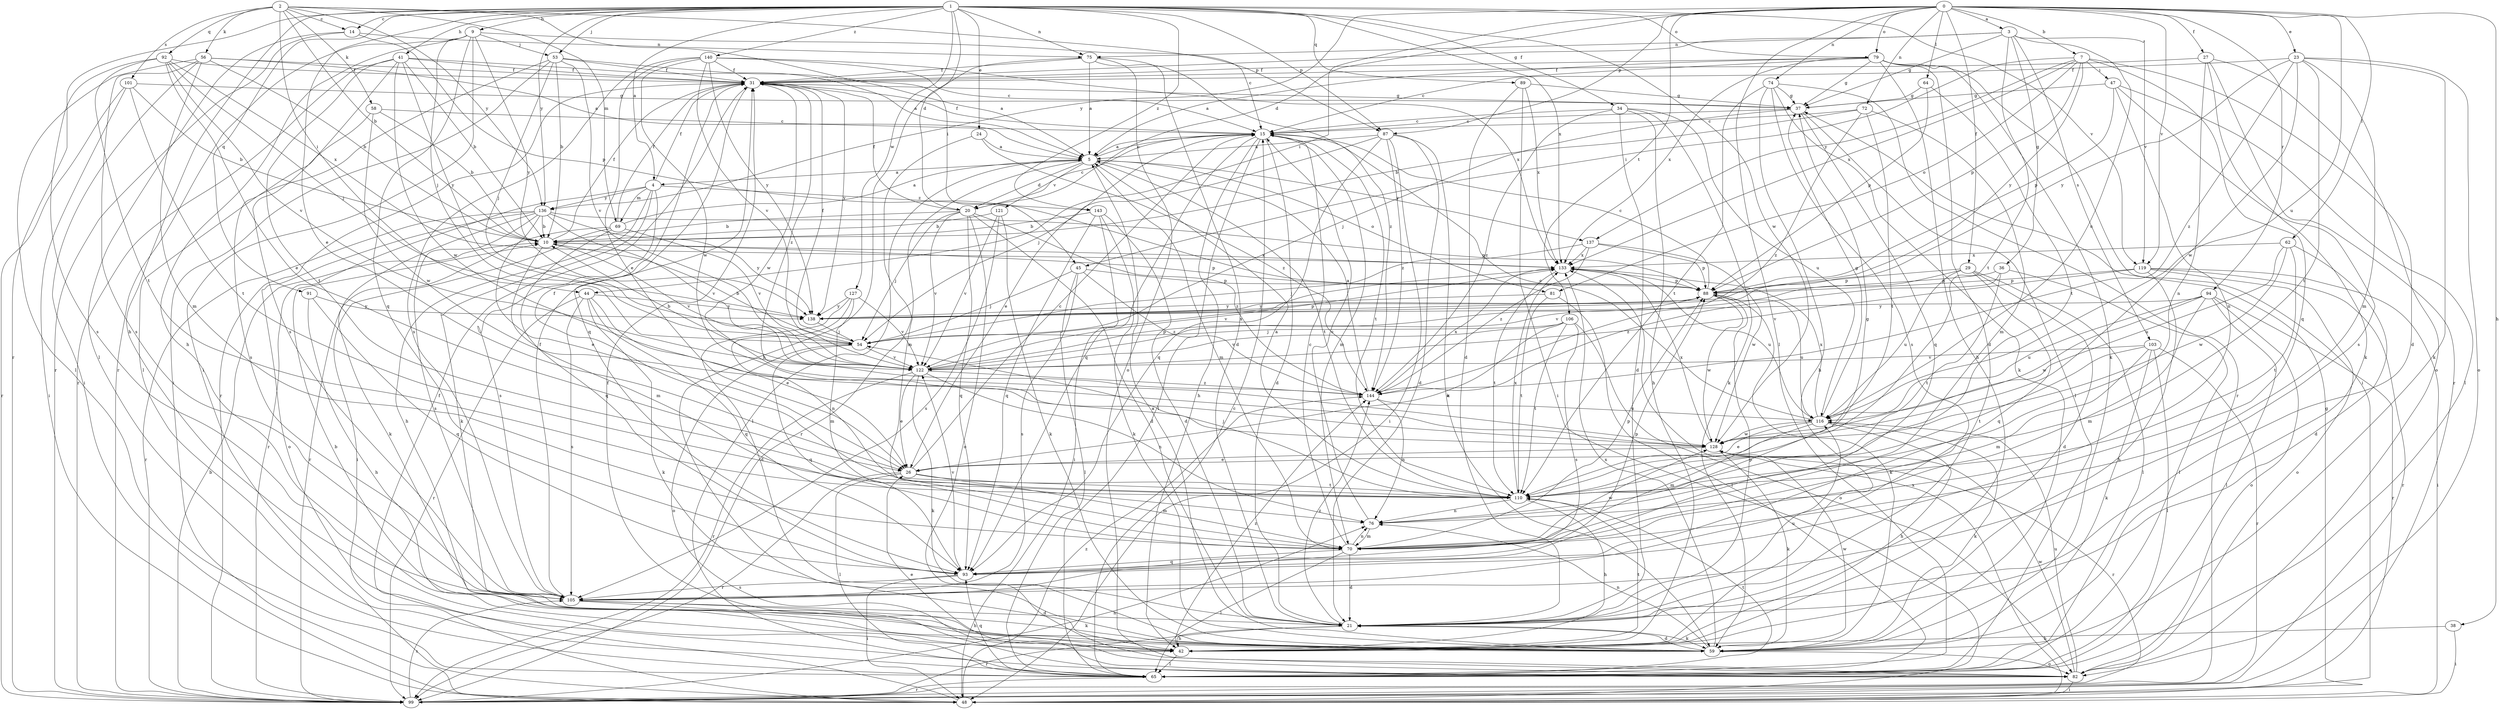 strict digraph  {
0;
1;
2;
3;
4;
5;
7;
9;
10;
14;
15;
20;
21;
23;
24;
26;
27;
29;
31;
34;
36;
37;
38;
41;
42;
44;
45;
47;
48;
53;
54;
56;
58;
59;
62;
64;
65;
69;
70;
72;
74;
75;
76;
79;
81;
82;
87;
88;
89;
91;
92;
93;
94;
99;
101;
103;
105;
106;
110;
116;
119;
121;
122;
127;
128;
133;
136;
137;
138;
140;
143;
144;
0 -> 3  [label=a];
0 -> 7  [label=b];
0 -> 20  [label=d];
0 -> 23  [label=e];
0 -> 27  [label=f];
0 -> 29  [label=f];
0 -> 38  [label=h];
0 -> 44  [label=i];
0 -> 62  [label=l];
0 -> 64  [label=l];
0 -> 65  [label=l];
0 -> 72  [label=n];
0 -> 74  [label=n];
0 -> 79  [label=o];
0 -> 87  [label=p];
0 -> 94  [label=r];
0 -> 106  [label=t];
0 -> 116  [label=u];
0 -> 119  [label=v];
0 -> 136  [label=y];
1 -> 4  [label=a];
1 -> 9  [label=b];
1 -> 14  [label=c];
1 -> 20  [label=d];
1 -> 24  [label=e];
1 -> 26  [label=e];
1 -> 34  [label=g];
1 -> 41  [label=h];
1 -> 42  [label=h];
1 -> 53  [label=j];
1 -> 75  [label=n];
1 -> 79  [label=o];
1 -> 87  [label=p];
1 -> 89  [label=q];
1 -> 91  [label=q];
1 -> 99  [label=r];
1 -> 119  [label=v];
1 -> 127  [label=w];
1 -> 128  [label=w];
1 -> 133  [label=x];
1 -> 136  [label=y];
1 -> 140  [label=z];
1 -> 143  [label=z];
2 -> 10  [label=b];
2 -> 14  [label=c];
2 -> 44  [label=i];
2 -> 45  [label=i];
2 -> 56  [label=k];
2 -> 58  [label=k];
2 -> 69  [label=m];
2 -> 87  [label=p];
2 -> 92  [label=q];
2 -> 101  [label=s];
2 -> 136  [label=y];
3 -> 31  [label=f];
3 -> 36  [label=g];
3 -> 37  [label=g];
3 -> 75  [label=n];
3 -> 103  [label=s];
3 -> 110  [label=t];
3 -> 116  [label=u];
3 -> 119  [label=v];
4 -> 31  [label=f];
4 -> 42  [label=h];
4 -> 59  [label=k];
4 -> 69  [label=m];
4 -> 99  [label=r];
4 -> 105  [label=s];
4 -> 136  [label=y];
4 -> 143  [label=z];
5 -> 4  [label=a];
5 -> 15  [label=c];
5 -> 20  [label=d];
5 -> 65  [label=l];
5 -> 70  [label=m];
5 -> 81  [label=o];
5 -> 99  [label=r];
5 -> 110  [label=t];
5 -> 121  [label=v];
5 -> 137  [label=y];
7 -> 21  [label=d];
7 -> 45  [label=i];
7 -> 47  [label=i];
7 -> 81  [label=o];
7 -> 88  [label=p];
7 -> 93  [label=q];
7 -> 133  [label=x];
7 -> 137  [label=y];
7 -> 138  [label=y];
9 -> 15  [label=c];
9 -> 42  [label=h];
9 -> 48  [label=i];
9 -> 53  [label=j];
9 -> 54  [label=j];
9 -> 93  [label=q];
9 -> 99  [label=r];
9 -> 138  [label=y];
10 -> 31  [label=f];
10 -> 70  [label=m];
10 -> 88  [label=p];
10 -> 122  [label=v];
10 -> 133  [label=x];
14 -> 65  [label=l];
14 -> 75  [label=n];
14 -> 88  [label=p];
14 -> 99  [label=r];
15 -> 5  [label=a];
15 -> 21  [label=d];
15 -> 26  [label=e];
15 -> 31  [label=f];
15 -> 42  [label=h];
15 -> 65  [label=l];
15 -> 70  [label=m];
15 -> 93  [label=q];
15 -> 110  [label=t];
20 -> 10  [label=b];
20 -> 15  [label=c];
20 -> 21  [label=d];
20 -> 31  [label=f];
20 -> 54  [label=j];
20 -> 82  [label=o];
20 -> 93  [label=q];
20 -> 122  [label=v];
20 -> 144  [label=z];
21 -> 42  [label=h];
21 -> 59  [label=k];
21 -> 88  [label=p];
21 -> 99  [label=r];
21 -> 116  [label=u];
21 -> 144  [label=z];
23 -> 31  [label=f];
23 -> 59  [label=k];
23 -> 70  [label=m];
23 -> 82  [label=o];
23 -> 110  [label=t];
23 -> 128  [label=w];
23 -> 138  [label=y];
23 -> 144  [label=z];
24 -> 5  [label=a];
24 -> 70  [label=m];
24 -> 144  [label=z];
26 -> 15  [label=c];
26 -> 65  [label=l];
26 -> 70  [label=m];
26 -> 99  [label=r];
26 -> 110  [label=t];
27 -> 31  [label=f];
27 -> 59  [label=k];
27 -> 76  [label=n];
27 -> 82  [label=o];
27 -> 99  [label=r];
29 -> 21  [label=d];
29 -> 65  [label=l];
29 -> 88  [label=p];
29 -> 93  [label=q];
29 -> 116  [label=u];
29 -> 122  [label=v];
31 -> 37  [label=g];
31 -> 93  [label=q];
31 -> 99  [label=r];
31 -> 128  [label=w];
31 -> 138  [label=y];
31 -> 144  [label=z];
34 -> 15  [label=c];
34 -> 21  [label=d];
34 -> 42  [label=h];
34 -> 59  [label=k];
34 -> 116  [label=u];
34 -> 144  [label=z];
36 -> 65  [label=l];
36 -> 88  [label=p];
36 -> 110  [label=t];
36 -> 144  [label=z];
37 -> 15  [label=c];
37 -> 54  [label=j];
37 -> 65  [label=l];
37 -> 93  [label=q];
38 -> 42  [label=h];
38 -> 48  [label=i];
41 -> 5  [label=a];
41 -> 10  [label=b];
41 -> 31  [label=f];
41 -> 99  [label=r];
41 -> 105  [label=s];
41 -> 110  [label=t];
41 -> 128  [label=w];
41 -> 138  [label=y];
42 -> 65  [label=l];
42 -> 110  [label=t];
42 -> 144  [label=z];
44 -> 26  [label=e];
44 -> 59  [label=k];
44 -> 93  [label=q];
44 -> 99  [label=r];
44 -> 105  [label=s];
44 -> 138  [label=y];
45 -> 54  [label=j];
45 -> 65  [label=l];
45 -> 88  [label=p];
45 -> 105  [label=s];
45 -> 144  [label=z];
47 -> 37  [label=g];
47 -> 65  [label=l];
47 -> 76  [label=n];
47 -> 88  [label=p];
47 -> 105  [label=s];
48 -> 31  [label=f];
48 -> 37  [label=g];
48 -> 133  [label=x];
48 -> 144  [label=z];
53 -> 5  [label=a];
53 -> 10  [label=b];
53 -> 31  [label=f];
53 -> 48  [label=i];
53 -> 54  [label=j];
53 -> 65  [label=l];
53 -> 122  [label=v];
54 -> 10  [label=b];
54 -> 31  [label=f];
54 -> 82  [label=o];
54 -> 93  [label=q];
54 -> 122  [label=v];
56 -> 5  [label=a];
56 -> 10  [label=b];
56 -> 31  [label=f];
56 -> 48  [label=i];
56 -> 65  [label=l];
56 -> 70  [label=m];
56 -> 105  [label=s];
58 -> 10  [label=b];
58 -> 15  [label=c];
58 -> 105  [label=s];
58 -> 128  [label=w];
59 -> 5  [label=a];
59 -> 10  [label=b];
59 -> 21  [label=d];
59 -> 76  [label=n];
59 -> 82  [label=o];
59 -> 128  [label=w];
59 -> 133  [label=x];
62 -> 21  [label=d];
62 -> 110  [label=t];
62 -> 116  [label=u];
62 -> 128  [label=w];
62 -> 133  [label=x];
64 -> 37  [label=g];
64 -> 88  [label=p];
64 -> 110  [label=t];
65 -> 15  [label=c];
65 -> 93  [label=q];
65 -> 99  [label=r];
65 -> 110  [label=t];
69 -> 5  [label=a];
69 -> 31  [label=f];
69 -> 48  [label=i];
69 -> 93  [label=q];
69 -> 99  [label=r];
69 -> 122  [label=v];
70 -> 15  [label=c];
70 -> 21  [label=d];
70 -> 65  [label=l];
70 -> 76  [label=n];
70 -> 88  [label=p];
70 -> 93  [label=q];
70 -> 128  [label=w];
72 -> 10  [label=b];
72 -> 15  [label=c];
72 -> 70  [label=m];
72 -> 110  [label=t];
72 -> 144  [label=z];
74 -> 37  [label=g];
74 -> 42  [label=h];
74 -> 59  [label=k];
74 -> 99  [label=r];
74 -> 105  [label=s];
74 -> 110  [label=t];
75 -> 5  [label=a];
75 -> 21  [label=d];
75 -> 31  [label=f];
75 -> 42  [label=h];
75 -> 82  [label=o];
75 -> 144  [label=z];
76 -> 15  [label=c];
76 -> 37  [label=g];
76 -> 70  [label=m];
79 -> 5  [label=a];
79 -> 15  [label=c];
79 -> 21  [label=d];
79 -> 31  [label=f];
79 -> 37  [label=g];
79 -> 42  [label=h];
79 -> 48  [label=i];
79 -> 59  [label=k];
79 -> 133  [label=x];
81 -> 65  [label=l];
81 -> 110  [label=t];
81 -> 138  [label=y];
82 -> 26  [label=e];
82 -> 31  [label=f];
82 -> 48  [label=i];
82 -> 116  [label=u];
82 -> 128  [label=w];
87 -> 5  [label=a];
87 -> 21  [label=d];
87 -> 48  [label=i];
87 -> 54  [label=j];
87 -> 59  [label=k];
87 -> 93  [label=q];
87 -> 144  [label=z];
88 -> 15  [label=c];
88 -> 59  [label=k];
88 -> 116  [label=u];
88 -> 128  [label=w];
88 -> 138  [label=y];
89 -> 21  [label=d];
89 -> 37  [label=g];
89 -> 48  [label=i];
89 -> 133  [label=x];
91 -> 42  [label=h];
91 -> 93  [label=q];
91 -> 138  [label=y];
92 -> 26  [label=e];
92 -> 31  [label=f];
92 -> 54  [label=j];
92 -> 105  [label=s];
92 -> 110  [label=t];
92 -> 122  [label=v];
92 -> 133  [label=x];
93 -> 48  [label=i];
93 -> 88  [label=p];
93 -> 105  [label=s];
93 -> 122  [label=v];
94 -> 65  [label=l];
94 -> 70  [label=m];
94 -> 82  [label=o];
94 -> 99  [label=r];
94 -> 116  [label=u];
94 -> 128  [label=w];
94 -> 138  [label=y];
99 -> 10  [label=b];
99 -> 76  [label=n];
99 -> 105  [label=s];
101 -> 10  [label=b];
101 -> 37  [label=g];
101 -> 48  [label=i];
101 -> 99  [label=r];
101 -> 110  [label=t];
103 -> 59  [label=k];
103 -> 65  [label=l];
103 -> 70  [label=m];
103 -> 99  [label=r];
103 -> 110  [label=t];
103 -> 122  [label=v];
105 -> 21  [label=d];
105 -> 31  [label=f];
105 -> 42  [label=h];
105 -> 59  [label=k];
106 -> 26  [label=e];
106 -> 54  [label=j];
106 -> 82  [label=o];
106 -> 105  [label=s];
106 -> 110  [label=t];
106 -> 122  [label=v];
110 -> 5  [label=a];
110 -> 31  [label=f];
110 -> 42  [label=h];
110 -> 54  [label=j];
110 -> 76  [label=n];
110 -> 133  [label=x];
116 -> 15  [label=c];
116 -> 26  [label=e];
116 -> 37  [label=g];
116 -> 42  [label=h];
116 -> 59  [label=k];
116 -> 70  [label=m];
116 -> 128  [label=w];
116 -> 133  [label=x];
119 -> 42  [label=h];
119 -> 48  [label=i];
119 -> 82  [label=o];
119 -> 88  [label=p];
119 -> 99  [label=r];
119 -> 122  [label=v];
121 -> 10  [label=b];
121 -> 59  [label=k];
121 -> 105  [label=s];
121 -> 122  [label=v];
122 -> 10  [label=b];
122 -> 26  [label=e];
122 -> 59  [label=k];
122 -> 76  [label=n];
122 -> 88  [label=p];
122 -> 99  [label=r];
122 -> 133  [label=x];
122 -> 144  [label=z];
127 -> 21  [label=d];
127 -> 70  [label=m];
127 -> 76  [label=n];
127 -> 122  [label=v];
127 -> 138  [label=y];
128 -> 26  [label=e];
128 -> 59  [label=k];
128 -> 99  [label=r];
128 -> 133  [label=x];
133 -> 88  [label=p];
133 -> 110  [label=t];
133 -> 116  [label=u];
133 -> 122  [label=v];
136 -> 10  [label=b];
136 -> 26  [label=e];
136 -> 59  [label=k];
136 -> 82  [label=o];
136 -> 88  [label=p];
136 -> 99  [label=r];
136 -> 105  [label=s];
136 -> 122  [label=v];
136 -> 138  [label=y];
137 -> 54  [label=j];
137 -> 88  [label=p];
137 -> 128  [label=w];
137 -> 133  [label=x];
137 -> 144  [label=z];
138 -> 54  [label=j];
138 -> 88  [label=p];
140 -> 15  [label=c];
140 -> 26  [label=e];
140 -> 31  [label=f];
140 -> 105  [label=s];
140 -> 122  [label=v];
140 -> 128  [label=w];
140 -> 133  [label=x];
140 -> 138  [label=y];
143 -> 10  [label=b];
143 -> 21  [label=d];
143 -> 48  [label=i];
143 -> 59  [label=k];
143 -> 93  [label=q];
144 -> 5  [label=a];
144 -> 76  [label=n];
144 -> 116  [label=u];
144 -> 133  [label=x];
}

